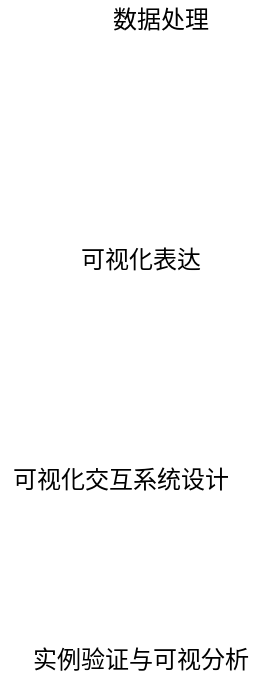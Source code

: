 <mxfile version="17.1.3" type="github">
  <diagram id="dyzcw_AZm1Z2q-wtx3s_" name="Page-1">
    <mxGraphModel dx="865" dy="456" grid="1" gridSize="10" guides="1" tooltips="1" connect="1" arrows="1" fold="1" page="1" pageScale="1" pageWidth="827" pageHeight="1169" math="0" shadow="0">
      <root>
        <mxCell id="0" />
        <mxCell id="1" parent="0" />
        <mxCell id="e2x3rvSMvW2sXb-gtNIR-1" value="数据处理" style="text;html=1;align=center;verticalAlign=middle;resizable=0;points=[];autosize=1;strokeColor=none;fillColor=none;" vertex="1" parent="1">
          <mxGeometry x="70" y="90" width="60" height="20" as="geometry" />
        </mxCell>
        <mxCell id="e2x3rvSMvW2sXb-gtNIR-2" value="可视化表达" style="text;html=1;align=center;verticalAlign=middle;resizable=0;points=[];autosize=1;strokeColor=none;fillColor=none;" vertex="1" parent="1">
          <mxGeometry x="50" y="210" width="80" height="20" as="geometry" />
        </mxCell>
        <mxCell id="e2x3rvSMvW2sXb-gtNIR-3" value="可视化交互系统设计" style="text;html=1;align=center;verticalAlign=middle;resizable=0;points=[];autosize=1;strokeColor=none;fillColor=none;" vertex="1" parent="1">
          <mxGeometry x="20" y="320" width="120" height="20" as="geometry" />
        </mxCell>
        <mxCell id="e2x3rvSMvW2sXb-gtNIR-4" value="实例验证与可视分析" style="text;html=1;align=center;verticalAlign=middle;resizable=0;points=[];autosize=1;strokeColor=none;fillColor=none;" vertex="1" parent="1">
          <mxGeometry x="30" y="410" width="120" height="20" as="geometry" />
        </mxCell>
      </root>
    </mxGraphModel>
  </diagram>
</mxfile>
